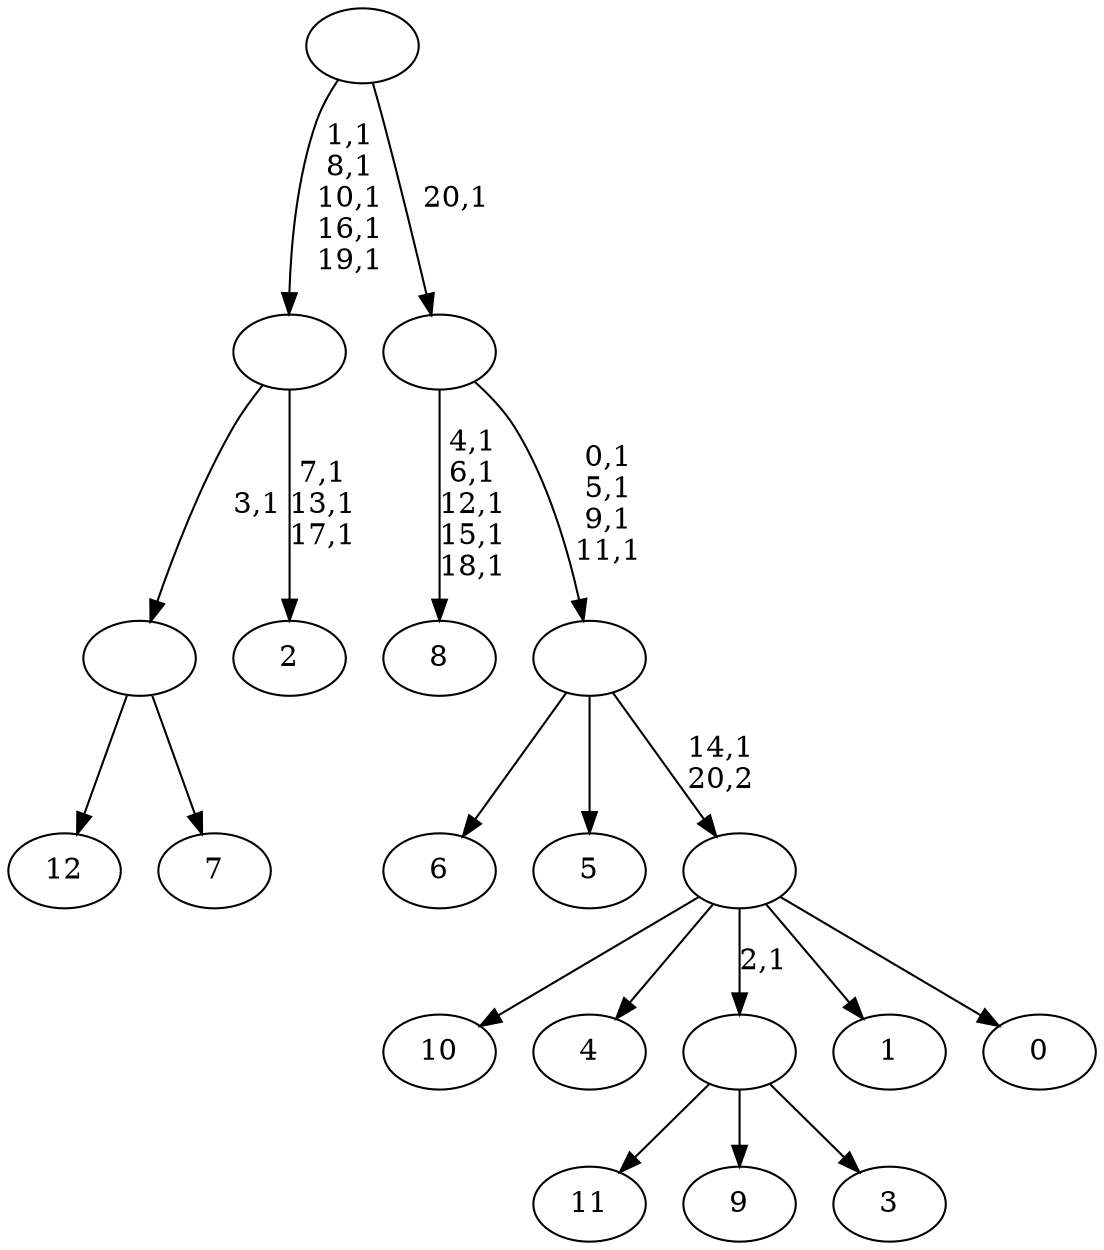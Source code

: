 digraph T {
	34 [label="12"]
	33 [label="11"]
	32 [label="10"]
	31 [label="9"]
	30 [label="8"]
	24 [label="7"]
	23 [label=""]
	22 [label="6"]
	21 [label="5"]
	20 [label="4"]
	19 [label="3"]
	18 [label=""]
	17 [label="2"]
	13 [label=""]
	8 [label="1"]
	7 [label="0"]
	6 [label=""]
	5 [label=""]
	1 [label=""]
	0 [label=""]
	23 -> 34 [label=""]
	23 -> 24 [label=""]
	18 -> 33 [label=""]
	18 -> 31 [label=""]
	18 -> 19 [label=""]
	13 -> 17 [label="7,1\n13,1\n17,1"]
	13 -> 23 [label="3,1"]
	6 -> 32 [label=""]
	6 -> 20 [label=""]
	6 -> 18 [label="2,1"]
	6 -> 8 [label=""]
	6 -> 7 [label=""]
	5 -> 22 [label=""]
	5 -> 21 [label=""]
	5 -> 6 [label="14,1\n20,2"]
	1 -> 5 [label="0,1\n5,1\n9,1\n11,1"]
	1 -> 30 [label="4,1\n6,1\n12,1\n15,1\n18,1"]
	0 -> 13 [label="1,1\n8,1\n10,1\n16,1\n19,1"]
	0 -> 1 [label="20,1"]
}
